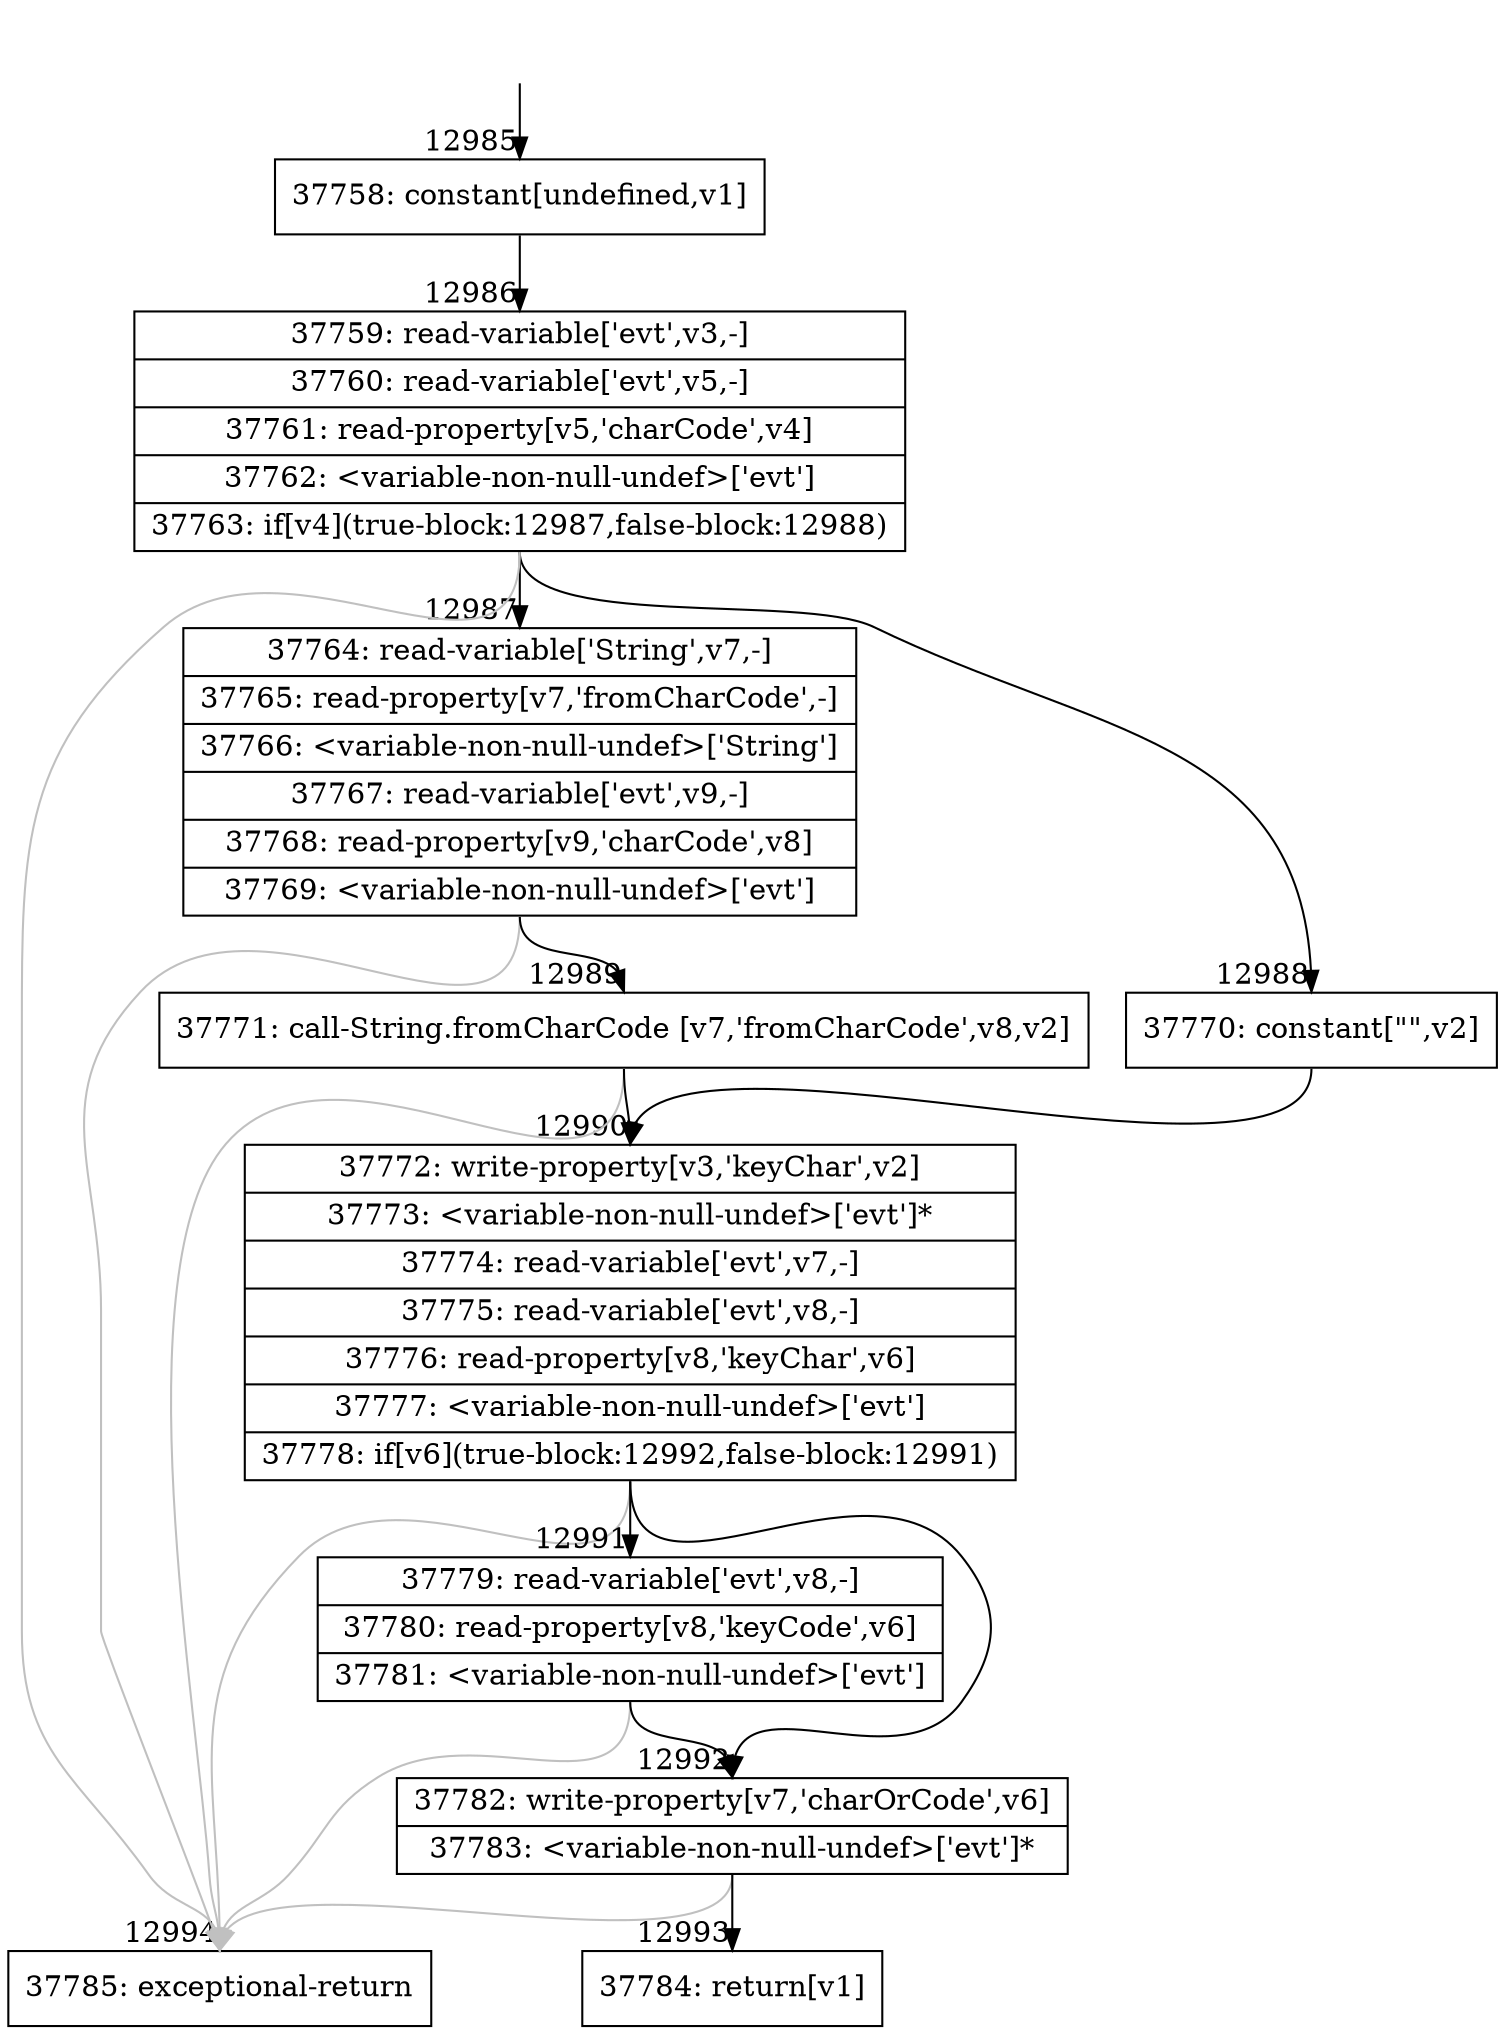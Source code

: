 digraph {
rankdir="TD"
BB_entry954[shape=none,label=""];
BB_entry954 -> BB12985 [tailport=s, headport=n, headlabel="    12985"]
BB12985 [shape=record label="{37758: constant[undefined,v1]}" ] 
BB12985 -> BB12986 [tailport=s, headport=n, headlabel="      12986"]
BB12986 [shape=record label="{37759: read-variable['evt',v3,-]|37760: read-variable['evt',v5,-]|37761: read-property[v5,'charCode',v4]|37762: \<variable-non-null-undef\>['evt']|37763: if[v4](true-block:12987,false-block:12988)}" ] 
BB12986 -> BB12987 [tailport=s, headport=n, headlabel="      12987"]
BB12986 -> BB12988 [tailport=s, headport=n, headlabel="      12988"]
BB12986 -> BB12994 [tailport=s, headport=n, color=gray, headlabel="      12994"]
BB12987 [shape=record label="{37764: read-variable['String',v7,-]|37765: read-property[v7,'fromCharCode',-]|37766: \<variable-non-null-undef\>['String']|37767: read-variable['evt',v9,-]|37768: read-property[v9,'charCode',v8]|37769: \<variable-non-null-undef\>['evt']}" ] 
BB12987 -> BB12989 [tailport=s, headport=n, headlabel="      12989"]
BB12987 -> BB12994 [tailport=s, headport=n, color=gray]
BB12988 [shape=record label="{37770: constant[\"\",v2]}" ] 
BB12988 -> BB12990 [tailport=s, headport=n, headlabel="      12990"]
BB12989 [shape=record label="{37771: call-String.fromCharCode [v7,'fromCharCode',v8,v2]}" ] 
BB12989 -> BB12990 [tailport=s, headport=n]
BB12989 -> BB12994 [tailport=s, headport=n, color=gray]
BB12990 [shape=record label="{37772: write-property[v3,'keyChar',v2]|37773: \<variable-non-null-undef\>['evt']*|37774: read-variable['evt',v7,-]|37775: read-variable['evt',v8,-]|37776: read-property[v8,'keyChar',v6]|37777: \<variable-non-null-undef\>['evt']|37778: if[v6](true-block:12992,false-block:12991)}" ] 
BB12990 -> BB12992 [tailport=s, headport=n, headlabel="      12992"]
BB12990 -> BB12991 [tailport=s, headport=n, headlabel="      12991"]
BB12990 -> BB12994 [tailport=s, headport=n, color=gray]
BB12991 [shape=record label="{37779: read-variable['evt',v8,-]|37780: read-property[v8,'keyCode',v6]|37781: \<variable-non-null-undef\>['evt']}" ] 
BB12991 -> BB12992 [tailport=s, headport=n]
BB12991 -> BB12994 [tailport=s, headport=n, color=gray]
BB12992 [shape=record label="{37782: write-property[v7,'charOrCode',v6]|37783: \<variable-non-null-undef\>['evt']*}" ] 
BB12992 -> BB12993 [tailport=s, headport=n, headlabel="      12993"]
BB12992 -> BB12994 [tailport=s, headport=n, color=gray]
BB12993 [shape=record label="{37784: return[v1]}" ] 
BB12994 [shape=record label="{37785: exceptional-return}" ] 
//#$~ 18240
}
